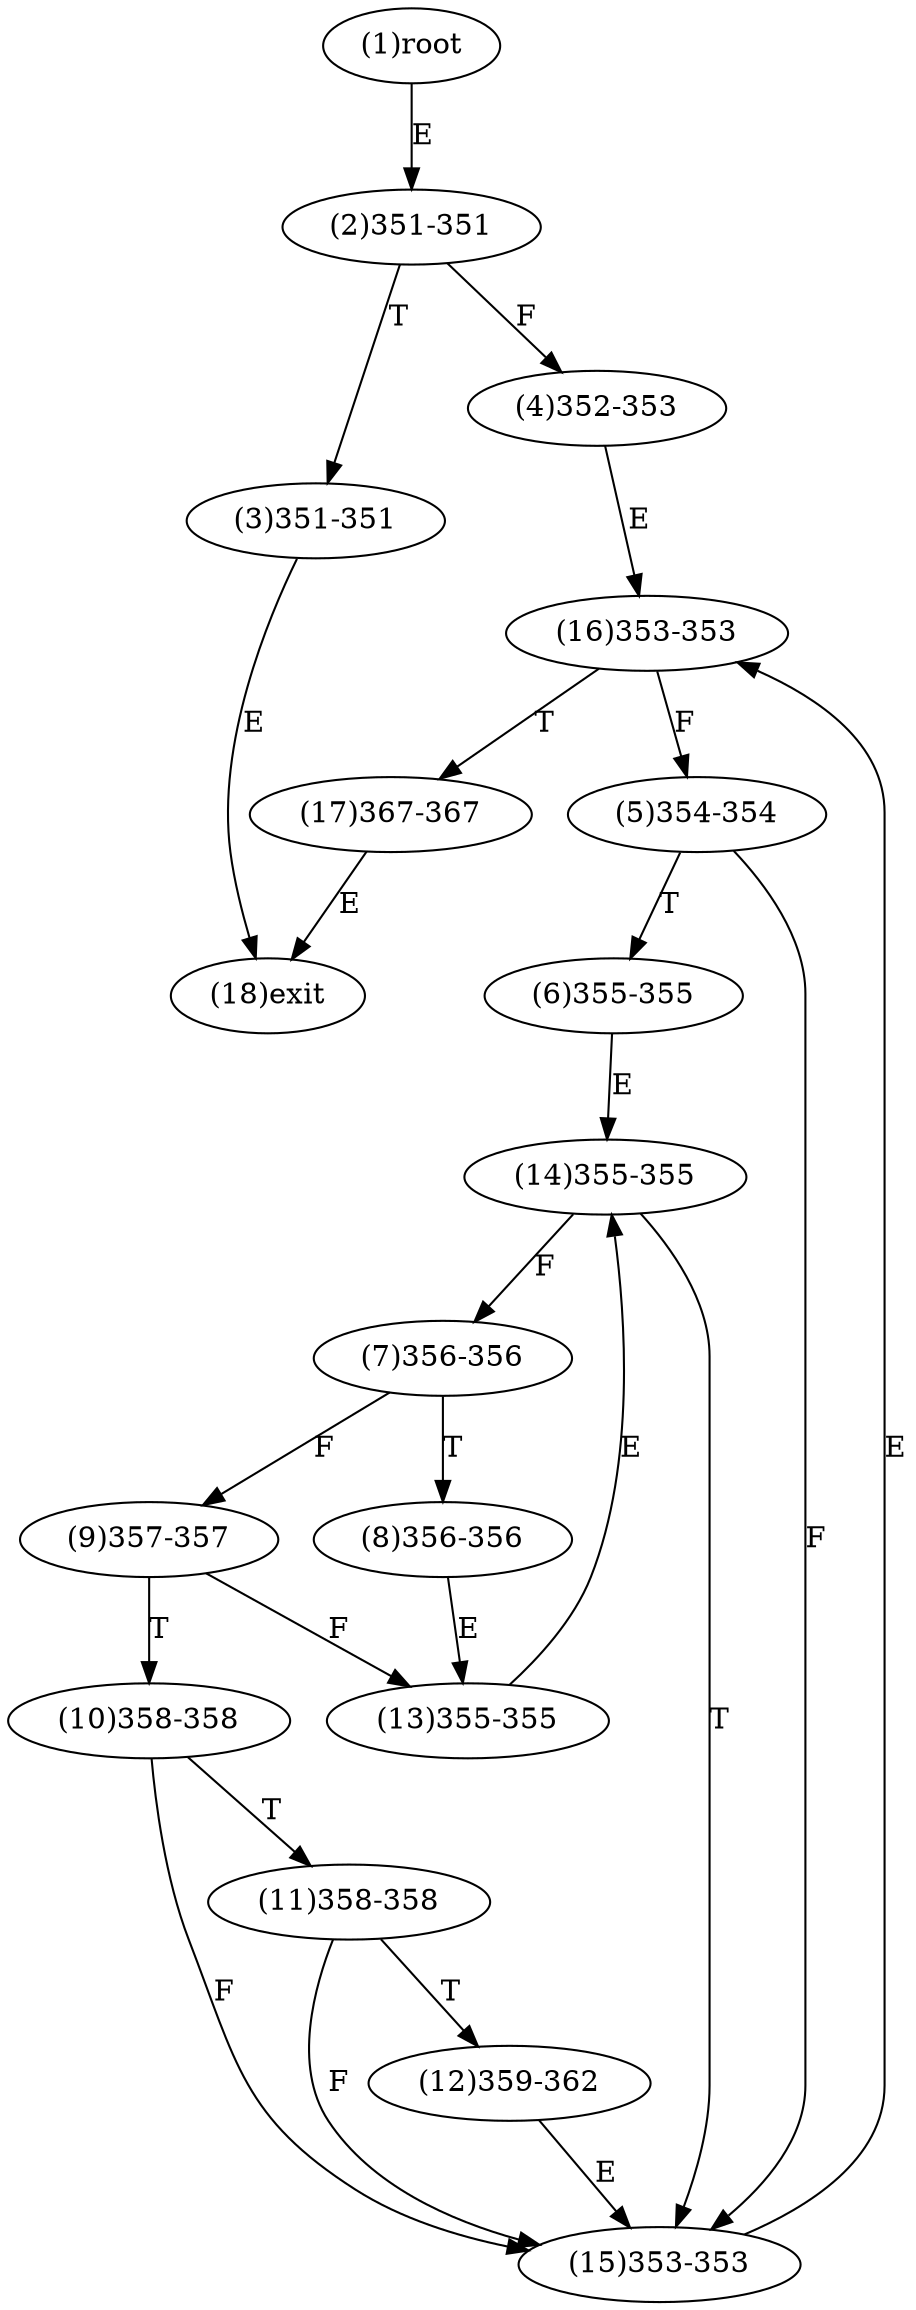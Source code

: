 digraph "" { 
1[ label="(1)root"];
2[ label="(2)351-351"];
3[ label="(3)351-351"];
4[ label="(4)352-353"];
5[ label="(5)354-354"];
6[ label="(6)355-355"];
7[ label="(7)356-356"];
8[ label="(8)356-356"];
9[ label="(9)357-357"];
10[ label="(10)358-358"];
11[ label="(11)358-358"];
12[ label="(12)359-362"];
13[ label="(13)355-355"];
14[ label="(14)355-355"];
15[ label="(15)353-353"];
17[ label="(17)367-367"];
16[ label="(16)353-353"];
18[ label="(18)exit"];
1->2[ label="E"];
2->4[ label="F"];
2->3[ label="T"];
3->18[ label="E"];
4->16[ label="E"];
5->15[ label="F"];
5->6[ label="T"];
6->14[ label="E"];
7->9[ label="F"];
7->8[ label="T"];
8->13[ label="E"];
9->13[ label="F"];
9->10[ label="T"];
10->15[ label="F"];
10->11[ label="T"];
11->15[ label="F"];
11->12[ label="T"];
12->15[ label="E"];
13->14[ label="E"];
14->7[ label="F"];
14->15[ label="T"];
15->16[ label="E"];
16->5[ label="F"];
16->17[ label="T"];
17->18[ label="E"];
}